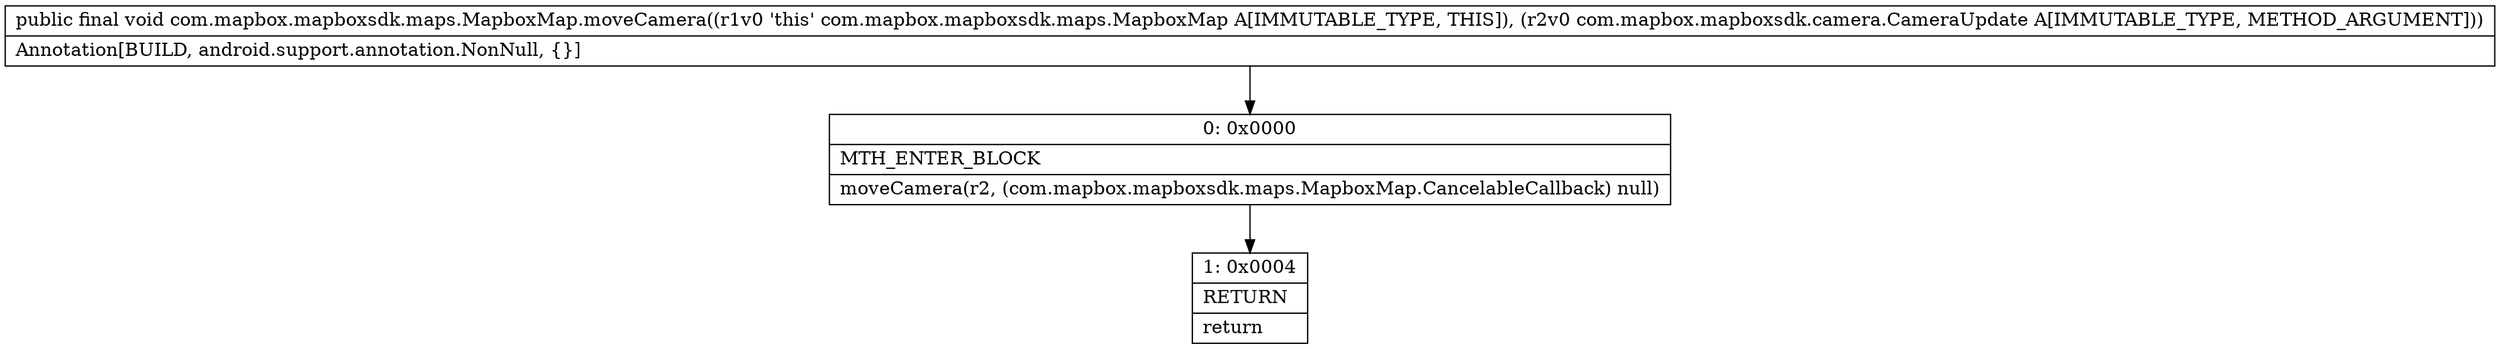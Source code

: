 digraph "CFG forcom.mapbox.mapboxsdk.maps.MapboxMap.moveCamera(Lcom\/mapbox\/mapboxsdk\/camera\/CameraUpdate;)V" {
Node_0 [shape=record,label="{0\:\ 0x0000|MTH_ENTER_BLOCK\l|moveCamera(r2, (com.mapbox.mapboxsdk.maps.MapboxMap.CancelableCallback) null)\l}"];
Node_1 [shape=record,label="{1\:\ 0x0004|RETURN\l|return\l}"];
MethodNode[shape=record,label="{public final void com.mapbox.mapboxsdk.maps.MapboxMap.moveCamera((r1v0 'this' com.mapbox.mapboxsdk.maps.MapboxMap A[IMMUTABLE_TYPE, THIS]), (r2v0 com.mapbox.mapboxsdk.camera.CameraUpdate A[IMMUTABLE_TYPE, METHOD_ARGUMENT]))  | Annotation[BUILD, android.support.annotation.NonNull, \{\}]\l}"];
MethodNode -> Node_0;
Node_0 -> Node_1;
}

